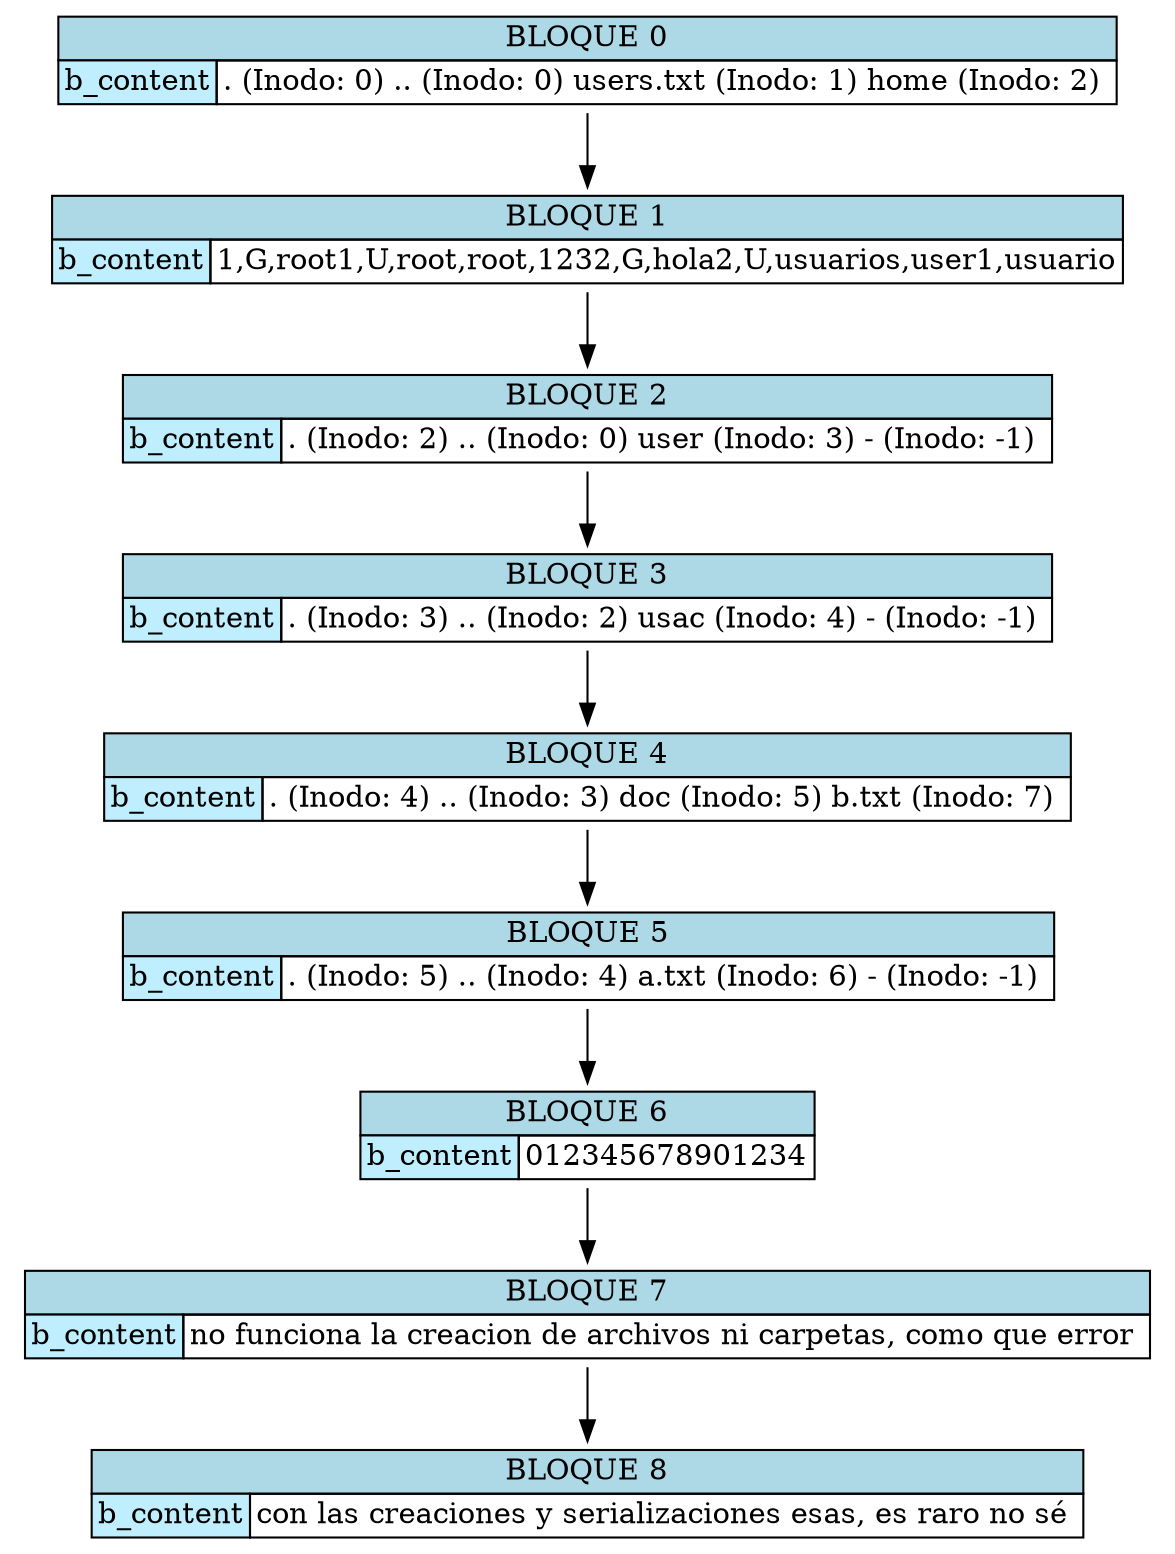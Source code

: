 digraph G {
		node [shape=plaintext]
	block0 [label=<
					<table border="0" cellborder="1" cellspacing="0">
						<tr><td colspan="2" bgcolor = "lightblue"> BLOQUE 0 </td></tr>
						<tr><td bgcolor = "lightblue1">b_content</td><td>. (Inodo: 0) .. (Inodo: 0) users.txt (Inodo: 1) home (Inodo: 2) </td></tr>
					</table>>];block1 [label=<
					<table border="0" cellborder="1" cellspacing="0">
						<tr><td colspan="2" bgcolor = "lightblue"> BLOQUE 1 </td></tr>
						<tr><td bgcolor = "lightblue1">b_content</td><td>1,G,root
1,U,root,root,123
2,G,hola
2,U,usuarios,user1,usuario
</td></tr>
					</table>>];block0 -> block1;
block2 [label=<
					<table border="0" cellborder="1" cellspacing="0">
						<tr><td colspan="2" bgcolor = "lightblue"> BLOQUE 2 </td></tr>
						<tr><td bgcolor = "lightblue1">b_content</td><td>. (Inodo: 2) .. (Inodo: 0) user (Inodo: 3) - (Inodo: -1) </td></tr>
					</table>>];block1 -> block2;
block3 [label=<
					<table border="0" cellborder="1" cellspacing="0">
						<tr><td colspan="2" bgcolor = "lightblue"> BLOQUE 3 </td></tr>
						<tr><td bgcolor = "lightblue1">b_content</td><td>. (Inodo: 3) .. (Inodo: 2) usac (Inodo: 4) - (Inodo: -1) </td></tr>
					</table>>];block2 -> block3;
block4 [label=<
					<table border="0" cellborder="1" cellspacing="0">
						<tr><td colspan="2" bgcolor = "lightblue"> BLOQUE 4 </td></tr>
						<tr><td bgcolor = "lightblue1">b_content</td><td>. (Inodo: 4) .. (Inodo: 3) doc (Inodo: 5) b.txt (Inodo: 7) </td></tr>
					</table>>];block3 -> block4;
block5 [label=<
					<table border="0" cellborder="1" cellspacing="0">
						<tr><td colspan="2" bgcolor = "lightblue"> BLOQUE 5 </td></tr>
						<tr><td bgcolor = "lightblue1">b_content</td><td>. (Inodo: 5) .. (Inodo: 4) a.txt (Inodo: 6) - (Inodo: -1) </td></tr>
					</table>>];block4 -> block5;
block6 [label=<
					<table border="0" cellborder="1" cellspacing="0">
						<tr><td colspan="2" bgcolor = "lightblue"> BLOQUE 6 </td></tr>
						<tr><td bgcolor = "lightblue1">b_content</td><td>012345678901234</td></tr>
					</table>>];block5 -> block6;
block7 [label=<
					<table border="0" cellborder="1" cellspacing="0">
						<tr><td colspan="2" bgcolor = "lightblue"> BLOQUE 7 </td></tr>
						<tr><td bgcolor = "lightblue1">b_content</td><td>no funciona la creacion de archivos ni carpetas, como que error </td></tr>
					</table>>];block6 -> block7;
block8 [label=<
					<table border="0" cellborder="1" cellspacing="0">
						<tr><td colspan="2" bgcolor = "lightblue"> BLOQUE 8 </td></tr>
						<tr><td bgcolor = "lightblue1">b_content</td><td>con las creaciones y serializaciones esas, es raro no sé 
</td></tr>
					</table>>];block7 -> block8;
}
